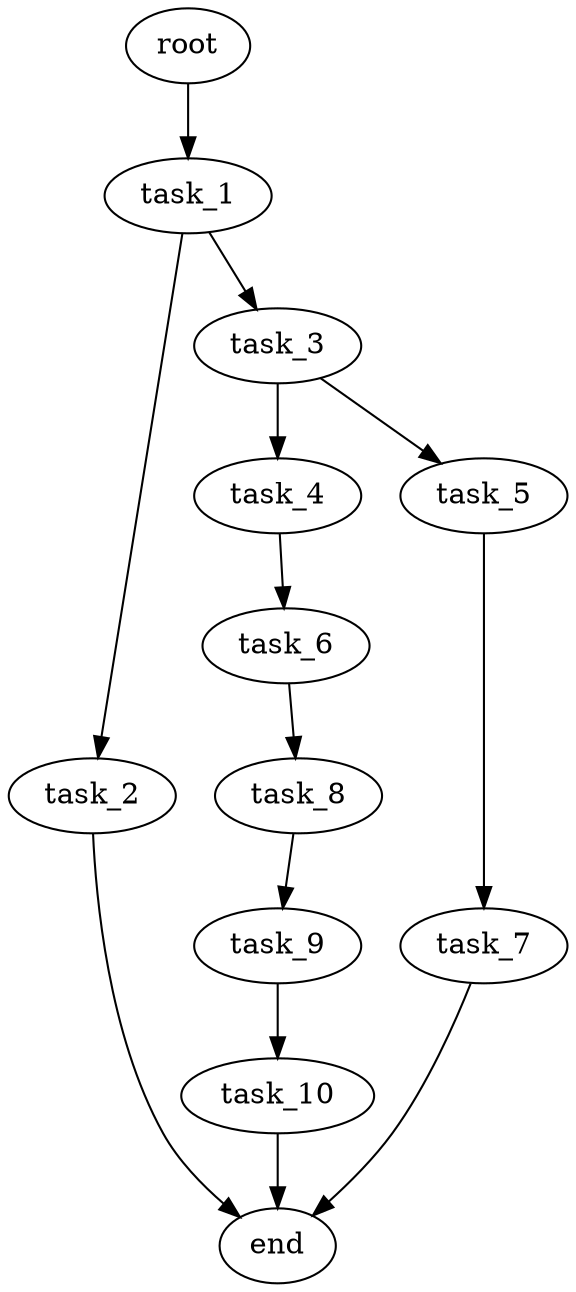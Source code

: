 digraph G {
  root [size="0.000000e+00"];
  task_1 [size="2.652765e+09"];
  task_2 [size="7.840922e+09"];
  task_3 [size="4.550629e+09"];
  task_4 [size="4.230652e+09"];
  task_5 [size="9.573219e+09"];
  task_6 [size="9.954231e+09"];
  task_7 [size="5.558127e+09"];
  task_8 [size="7.184364e+09"];
  task_9 [size="1.548813e+09"];
  task_10 [size="2.967782e+09"];
  end [size="0.000000e+00"];

  root -> task_1 [size="1.000000e-12"];
  task_1 -> task_2 [size="7.840922e+08"];
  task_1 -> task_3 [size="4.550629e+08"];
  task_2 -> end [size="1.000000e-12"];
  task_3 -> task_4 [size="4.230652e+08"];
  task_3 -> task_5 [size="9.573219e+08"];
  task_4 -> task_6 [size="9.954231e+08"];
  task_5 -> task_7 [size="5.558127e+08"];
  task_6 -> task_8 [size="7.184364e+08"];
  task_7 -> end [size="1.000000e-12"];
  task_8 -> task_9 [size="1.548813e+08"];
  task_9 -> task_10 [size="2.967782e+08"];
  task_10 -> end [size="1.000000e-12"];
}
